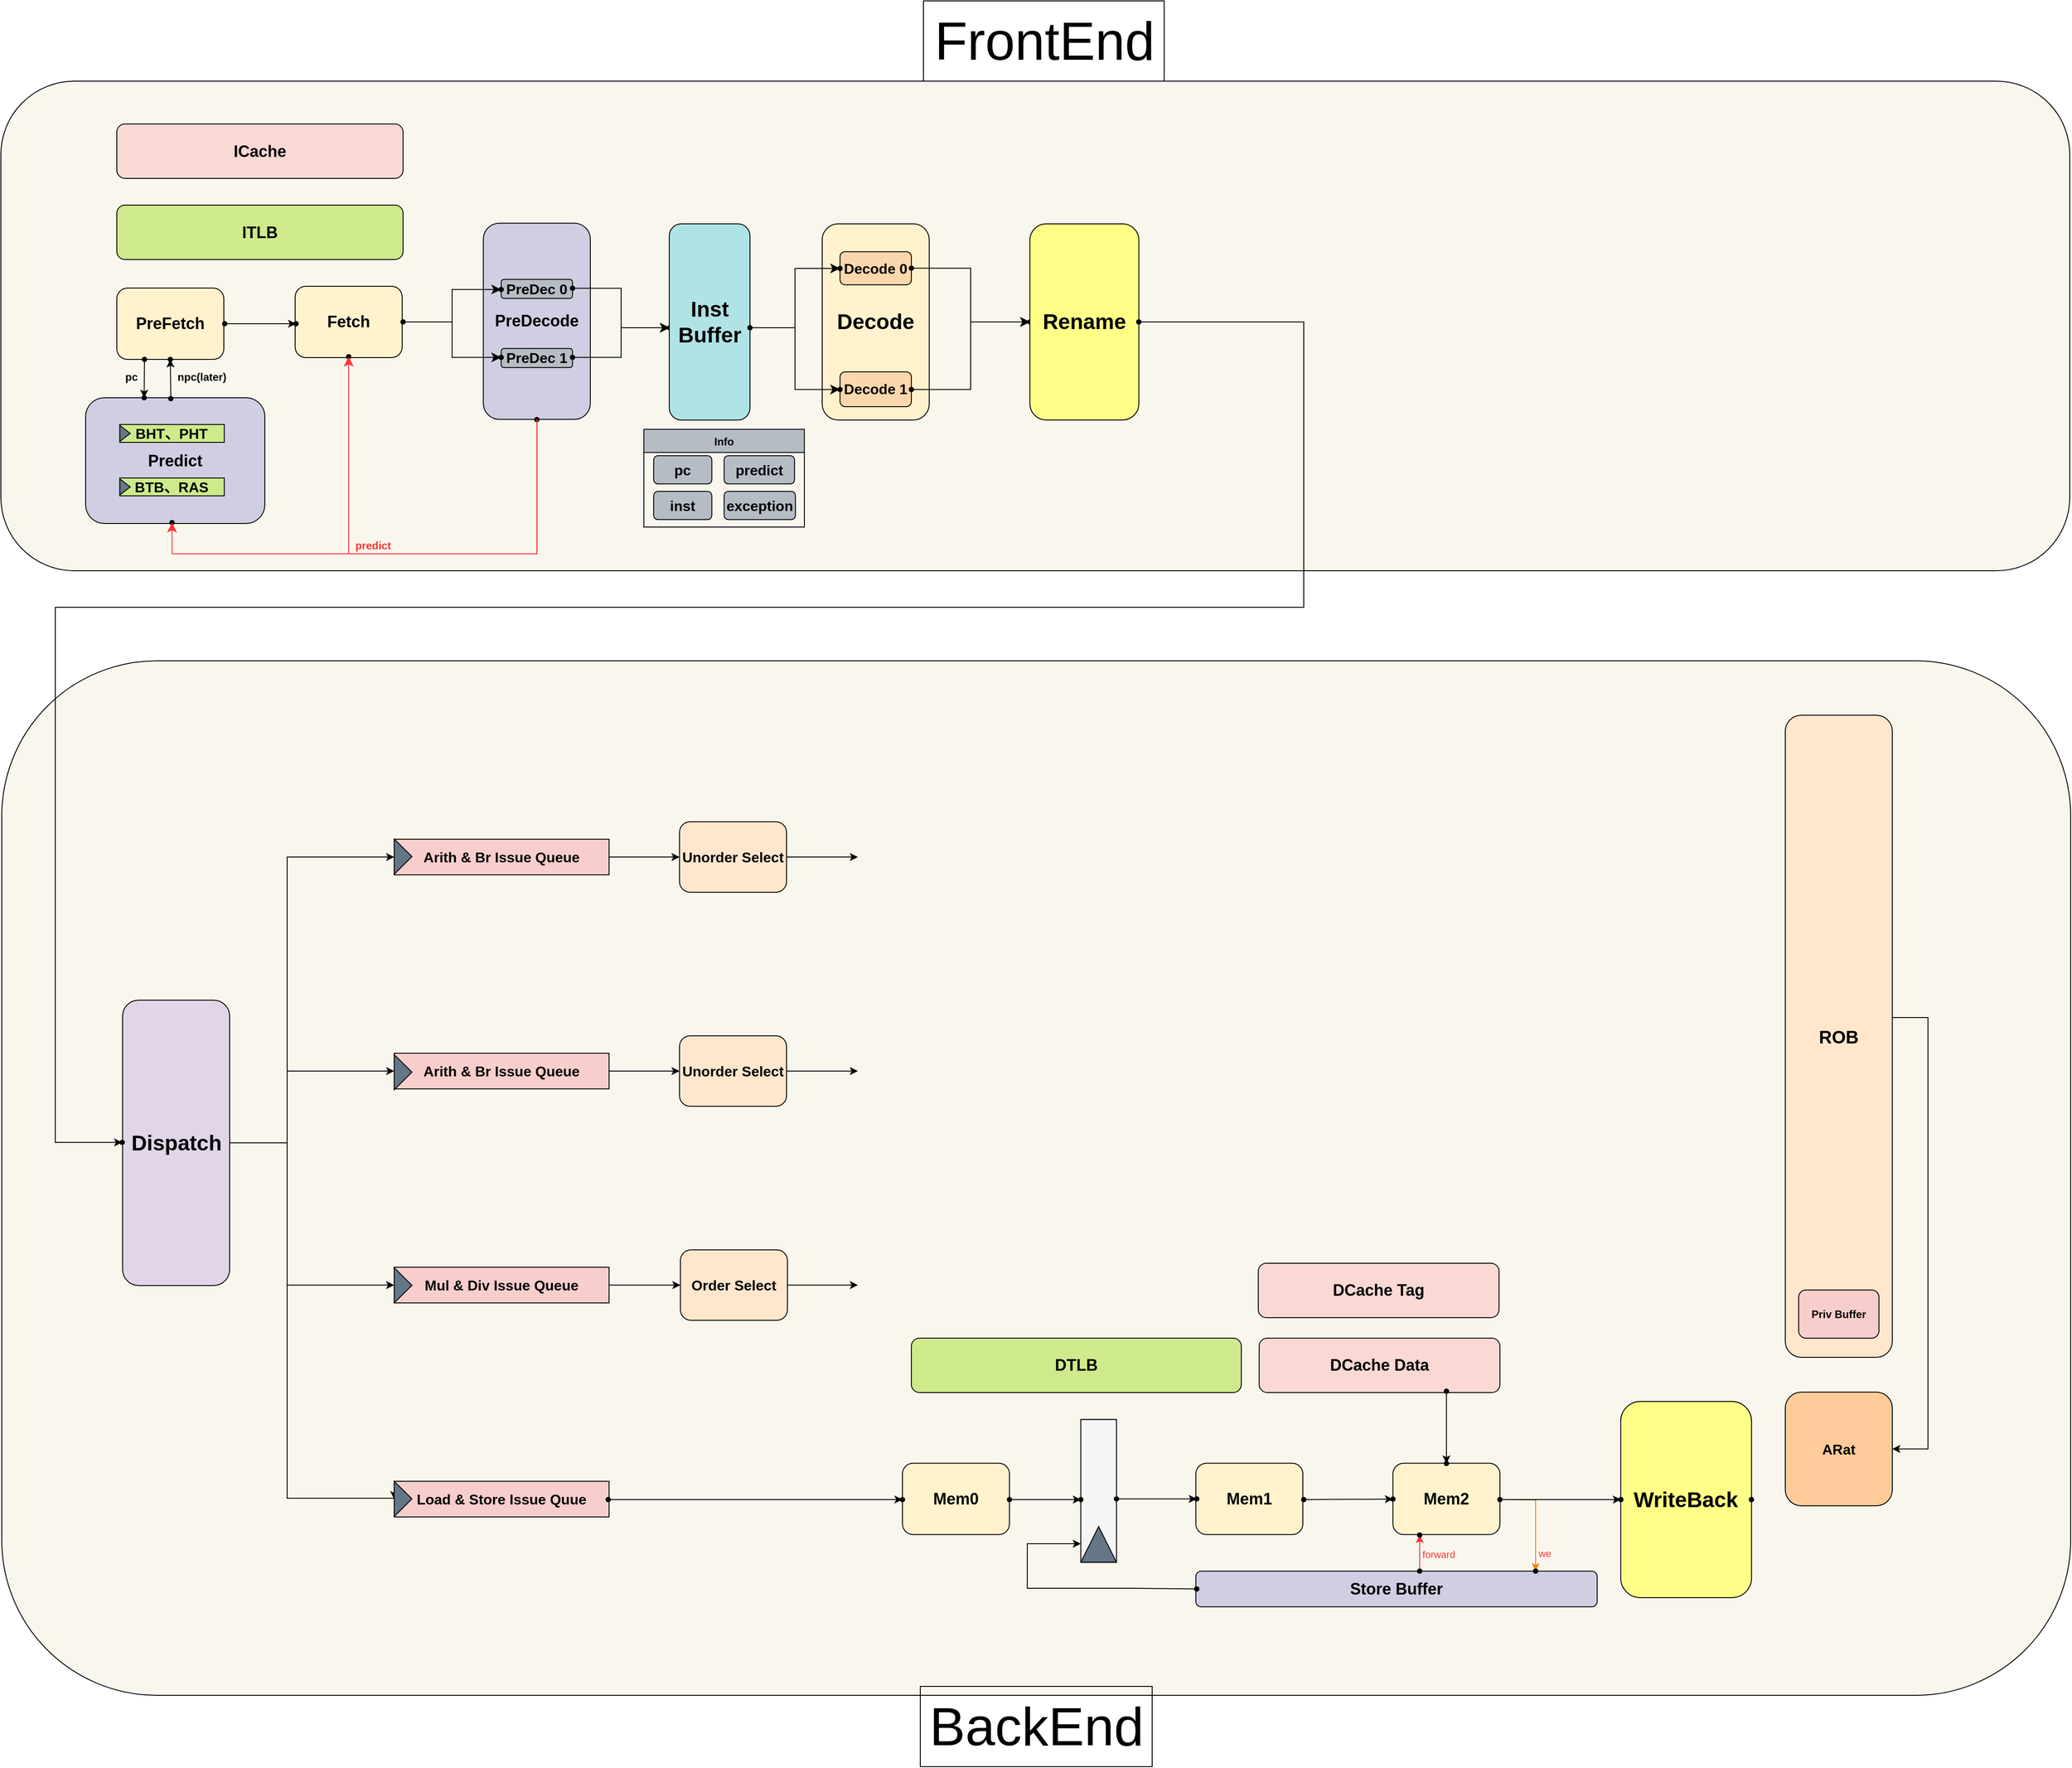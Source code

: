 <mxfile>
    <diagram name="第 1 页" id="N6iN6V0hHzY832mEbOhE">
        <mxGraphModel dx="1579" dy="662" grid="1" gridSize="10" guides="1" tooltips="1" connect="0" arrows="1" fold="1" page="0" pageScale="1" pageWidth="827" pageHeight="1169" math="0" shadow="0">
            <root>
                <mxCell id="0"/>
                <mxCell id="1" parent="0"/>
                <mxCell id="pp8-QFKgKfyrIBCOwYfq-483" value="" style="rounded=1;whiteSpace=wrap;html=1;fillColor=#f9f7ed;strokeColor=#000000;" parent="1" vertex="1">
                    <mxGeometry x="-920" y="460" width="2320" height="1160" as="geometry"/>
                </mxCell>
                <mxCell id="pp8-QFKgKfyrIBCOwYfq-482" value="s" style="rounded=1;whiteSpace=wrap;html=1;fillColor=#f9f7ed;strokeColor=#000000;fontStyle=4" parent="1" vertex="1">
                    <mxGeometry x="-921" y="-190" width="2320" height="549" as="geometry"/>
                </mxCell>
                <mxCell id="pp8-QFKgKfyrIBCOwYfq-14" value="&lt;b style=&quot;&quot;&gt;&lt;font color=&quot;#000000&quot; style=&quot;font-size: 18px;&quot;&gt;ICache&lt;/font&gt;&lt;/b&gt;" style="rounded=1;whiteSpace=wrap;html=1;fillColor=#fad9d5;strokeColor=#000000;direction=east;flipV=0;fontSize=14;" parent="1" vertex="1">
                    <mxGeometry x="-791" y="-142" width="321" height="61" as="geometry"/>
                </mxCell>
                <mxCell id="pp8-QFKgKfyrIBCOwYfq-109" style="edgeStyle=orthogonalEdgeStyle;rounded=0;orthogonalLoop=1;jettySize=auto;html=1;exitX=1;exitY=0.5;exitDx=0;exitDy=0;entryX=0;entryY=0.5;entryDx=0;entryDy=0;strokeColor=#000000;" parent="1" source="pp8-QFKgKfyrIBCOwYfq-94" target="pp8-QFKgKfyrIBCOwYfq-102" edge="1">
                    <mxGeometry relative="1" as="geometry">
                        <Array as="points">
                            <mxPoint x="-600" y="1000"/>
                            <mxPoint x="-600" y="920"/>
                        </Array>
                    </mxGeometry>
                </mxCell>
                <mxCell id="pp8-QFKgKfyrIBCOwYfq-110" style="edgeStyle=orthogonalEdgeStyle;rounded=0;orthogonalLoop=1;jettySize=auto;html=1;exitX=1;exitY=0.5;exitDx=0;exitDy=0;entryX=0;entryY=0.5;entryDx=0;entryDy=0;strokeColor=#000000;" parent="1" source="pp8-QFKgKfyrIBCOwYfq-94" target="pp8-QFKgKfyrIBCOwYfq-103" edge="1">
                    <mxGeometry relative="1" as="geometry">
                        <Array as="points">
                            <mxPoint x="-600" y="1000"/>
                            <mxPoint x="-600" y="1160"/>
                        </Array>
                    </mxGeometry>
                </mxCell>
                <mxCell id="pp8-QFKgKfyrIBCOwYfq-111" style="edgeStyle=orthogonalEdgeStyle;rounded=0;orthogonalLoop=1;jettySize=auto;html=1;exitX=1;exitY=0.5;exitDx=0;exitDy=0;entryX=0;entryY=0.5;entryDx=0;entryDy=0;strokeColor=#000000;" parent="1" source="pp8-QFKgKfyrIBCOwYfq-94" target="pp8-QFKgKfyrIBCOwYfq-104" edge="1">
                    <mxGeometry relative="1" as="geometry">
                        <Array as="points">
                            <mxPoint x="-600" y="1001"/>
                            <mxPoint x="-600" y="1399"/>
                        </Array>
                    </mxGeometry>
                </mxCell>
                <mxCell id="pp8-QFKgKfyrIBCOwYfq-168" style="edgeStyle=orthogonalEdgeStyle;rounded=0;orthogonalLoop=1;jettySize=auto;html=1;exitX=1;exitY=0.5;exitDx=0;exitDy=0;entryX=0;entryY=0.5;entryDx=0;entryDy=0;strokeColor=#000000;" parent="1" source="pp8-QFKgKfyrIBCOwYfq-94" target="pp8-QFKgKfyrIBCOwYfq-101" edge="1">
                    <mxGeometry relative="1" as="geometry">
                        <Array as="points">
                            <mxPoint x="-600" y="1000"/>
                            <mxPoint x="-600" y="680"/>
                        </Array>
                    </mxGeometry>
                </mxCell>
                <mxCell id="pp8-QFKgKfyrIBCOwYfq-129" style="edgeStyle=orthogonalEdgeStyle;rounded=0;orthogonalLoop=1;jettySize=auto;html=1;exitX=1;exitY=0.5;exitDx=0;exitDy=0;entryX=0;entryY=0.5;entryDx=0;entryDy=0;strokeColor=#000000;" parent="1" source="pp8-QFKgKfyrIBCOwYfq-101" target="pp8-QFKgKfyrIBCOwYfq-120" edge="1">
                    <mxGeometry relative="1" as="geometry"/>
                </mxCell>
                <mxCell id="pp8-QFKgKfyrIBCOwYfq-101" value="&lt;b style=&quot;border-color: var(--border-color); font-size: 16px;&quot;&gt;&lt;font color=&quot;#000000&quot;&gt;Arith &amp;amp; Br Issue Queue&lt;/font&gt;&lt;/b&gt;" style="rounded=0;whiteSpace=wrap;html=1;fillColor=#f8cecc;strokeColor=#000000;fontSize=16;" parent="1" vertex="1">
                    <mxGeometry x="-480" y="660" width="241" height="40" as="geometry"/>
                </mxCell>
                <mxCell id="pp8-QFKgKfyrIBCOwYfq-131" style="edgeStyle=orthogonalEdgeStyle;rounded=0;orthogonalLoop=1;jettySize=auto;html=1;exitX=1;exitY=0.5;exitDx=0;exitDy=0;entryX=0;entryY=0.5;entryDx=0;entryDy=0;strokeColor=#000000;" parent="1" source="pp8-QFKgKfyrIBCOwYfq-102" target="pp8-QFKgKfyrIBCOwYfq-121" edge="1">
                    <mxGeometry relative="1" as="geometry"/>
                </mxCell>
                <mxCell id="pp8-QFKgKfyrIBCOwYfq-102" value="&lt;b style=&quot;border-color: var(--border-color); font-size: 16px;&quot;&gt;&lt;font color=&quot;#000000&quot;&gt;Arith &amp;amp; Br Issue Queue&lt;/font&gt;&lt;/b&gt;" style="rounded=0;whiteSpace=wrap;html=1;fillColor=#f8cecc;strokeColor=#000000;fontSize=16;" parent="1" vertex="1">
                    <mxGeometry x="-480" y="900" width="241" height="40" as="geometry"/>
                </mxCell>
                <mxCell id="pp8-QFKgKfyrIBCOwYfq-133" style="edgeStyle=orthogonalEdgeStyle;rounded=0;orthogonalLoop=1;jettySize=auto;html=1;exitX=1;exitY=0.5;exitDx=0;exitDy=0;entryX=0;entryY=0.5;entryDx=0;entryDy=0;strokeColor=#000000;" parent="1" source="pp8-QFKgKfyrIBCOwYfq-103" target="pp8-QFKgKfyrIBCOwYfq-122" edge="1">
                    <mxGeometry relative="1" as="geometry"/>
                </mxCell>
                <mxCell id="pp8-QFKgKfyrIBCOwYfq-103" value="&lt;b style=&quot;font-size: 16px;&quot;&gt;&lt;font color=&quot;#000000&quot;&gt;Mul &amp;amp; Div Issue Queue&lt;/font&gt;&lt;/b&gt;" style="rounded=0;whiteSpace=wrap;html=1;fillColor=#f8cecc;strokeColor=#000000;fontSize=16;" parent="1" vertex="1">
                    <mxGeometry x="-480" y="1140" width="241" height="40" as="geometry"/>
                </mxCell>
                <mxCell id="pp8-QFKgKfyrIBCOwYfq-104" value="&lt;b style=&quot;font-size: 16px;&quot;&gt;&lt;font color=&quot;#000000&quot;&gt;Load &amp;amp; Store Issue Quue&lt;/font&gt;&lt;/b&gt;" style="rounded=0;whiteSpace=wrap;html=1;fillColor=#f8cecc;strokeColor=#000000;fontSize=16;" parent="1" vertex="1">
                    <mxGeometry x="-480" y="1380" width="241" height="40" as="geometry"/>
                </mxCell>
                <mxCell id="pp8-QFKgKfyrIBCOwYfq-105" value="&lt;font color=&quot;#000000&quot; style=&quot;font-size: 16px;&quot;&gt;&lt;b style=&quot;font-size: 16px;&quot;&gt;Busy Board&lt;/b&gt;&lt;/font&gt;" style="rounded=1;whiteSpace=wrap;html=1;fillColor=#b1ddf0;strokeColor=#000000;fontSize=16;" parent="1" vertex="1">
                    <mxGeometry x="-770" y="1052" width="89" height="95" as="geometry"/>
                </mxCell>
                <mxCell id="pp8-QFKgKfyrIBCOwYfq-164" style="edgeStyle=orthogonalEdgeStyle;rounded=0;orthogonalLoop=1;jettySize=auto;html=1;exitX=1;exitY=0.5;exitDx=0;exitDy=0;entryX=0;entryY=0.5;entryDx=0;entryDy=0;strokeColor=#000000;" parent="1" source="pp8-QFKgKfyrIBCOwYfq-120" edge="1">
                    <mxGeometry relative="1" as="geometry">
                        <mxPoint x="40" y="680" as="targetPoint"/>
                    </mxGeometry>
                </mxCell>
                <mxCell id="pp8-QFKgKfyrIBCOwYfq-120" value="&lt;font color=&quot;#000000&quot;&gt;Unorder Select&lt;/font&gt;" style="rounded=1;whiteSpace=wrap;html=1;fontStyle=1;fillColor=#ffe6cc;strokeColor=#000000;fontSize=16;" parent="1" vertex="1">
                    <mxGeometry x="-160" y="640.5" width="120" height="79" as="geometry"/>
                </mxCell>
                <mxCell id="pp8-QFKgKfyrIBCOwYfq-165" style="edgeStyle=orthogonalEdgeStyle;rounded=0;orthogonalLoop=1;jettySize=auto;html=1;exitX=1;exitY=0.5;exitDx=0;exitDy=0;entryX=0;entryY=0.5;entryDx=0;entryDy=0;strokeColor=#000000;" parent="1" source="pp8-QFKgKfyrIBCOwYfq-121" edge="1">
                    <mxGeometry relative="1" as="geometry">
                        <mxPoint x="40" y="920" as="targetPoint"/>
                    </mxGeometry>
                </mxCell>
                <mxCell id="pp8-QFKgKfyrIBCOwYfq-121" value="&lt;font color=&quot;#000000&quot;&gt;Unorder Select&lt;/font&gt;" style="rounded=1;whiteSpace=wrap;html=1;fontStyle=1;fillColor=#ffe6cc;strokeColor=#000000;fontSize=16;" parent="1" vertex="1">
                    <mxGeometry x="-160" y="880.5" width="120" height="79" as="geometry"/>
                </mxCell>
                <mxCell id="pp8-QFKgKfyrIBCOwYfq-166" style="edgeStyle=orthogonalEdgeStyle;rounded=0;orthogonalLoop=1;jettySize=auto;html=1;exitX=1;exitY=0.5;exitDx=0;exitDy=0;strokeColor=#000000;" parent="1" source="pp8-QFKgKfyrIBCOwYfq-122" edge="1">
                    <mxGeometry relative="1" as="geometry">
                        <mxPoint x="40" y="1160" as="targetPoint"/>
                    </mxGeometry>
                </mxCell>
                <mxCell id="pp8-QFKgKfyrIBCOwYfq-122" value="&lt;font color=&quot;#000000&quot;&gt;Order Select&lt;/font&gt;" style="rounded=1;whiteSpace=wrap;html=1;fontStyle=1;fillColor=#ffe6cc;strokeColor=#000000;fontSize=16;" parent="1" vertex="1">
                    <mxGeometry x="-159" y="1120.5" width="120" height="79" as="geometry"/>
                </mxCell>
                <mxCell id="pp8-QFKgKfyrIBCOwYfq-160" value="" style="group;strokeColor=#000000;" parent="1" vertex="1" connectable="0">
                    <mxGeometry x="290" y="1310.75" width="40" height="160" as="geometry"/>
                </mxCell>
                <mxCell id="pp8-QFKgKfyrIBCOwYfq-161" value="" style="rounded=0;whiteSpace=wrap;html=1;fillColor=#f5f5f5;fontColor=#333333;strokeColor=#000000;" parent="pp8-QFKgKfyrIBCOwYfq-160" vertex="1">
                    <mxGeometry width="40" height="160" as="geometry"/>
                </mxCell>
                <mxCell id="pp8-QFKgKfyrIBCOwYfq-162" value="" style="triangle;whiteSpace=wrap;html=1;rotation=-90;fillColor=#647687;fontColor=#ffffff;strokeColor=#000000;" parent="pp8-QFKgKfyrIBCOwYfq-160" vertex="1">
                    <mxGeometry y="120" width="40" height="40" as="geometry"/>
                </mxCell>
                <mxCell id="pp8-QFKgKfyrIBCOwYfq-303" style="edgeStyle=orthogonalEdgeStyle;rounded=0;orthogonalLoop=1;jettySize=auto;html=1;exitX=1;exitY=0.5;exitDx=0;exitDy=0;entryX=1;entryY=0.5;entryDx=0;entryDy=0;strokeColor=#000000;" parent="1" target="pp8-QFKgKfyrIBCOwYfq-302" edge="1">
                    <mxGeometry relative="1" as="geometry">
                        <Array as="points">
                            <mxPoint x="1240" y="860"/>
                            <mxPoint x="1240" y="1344"/>
                        </Array>
                        <mxPoint x="1199.5" y="860" as="sourcePoint"/>
                    </mxGeometry>
                </mxCell>
                <mxCell id="pp8-QFKgKfyrIBCOwYfq-302" value="&lt;font color=&quot;#000000&quot; style=&quot;font-size: 16px;&quot;&gt;&lt;b style=&quot;font-size: 16px;&quot;&gt;ARat&lt;/b&gt;&lt;/font&gt;" style="rounded=1;whiteSpace=wrap;html=1;fillColor=#ffcc99;strokeColor=#000000;fontSize=16;" parent="1" vertex="1">
                    <mxGeometry x="1080" y="1280" width="120" height="127.5" as="geometry"/>
                </mxCell>
                <mxCell id="pp8-QFKgKfyrIBCOwYfq-484" value="&lt;font style=&quot;font-size: 60px;&quot;&gt;FrontEnd&lt;/font&gt;" style="text;html=1;align=center;verticalAlign=middle;resizable=0;points=[];autosize=1;strokeColor=#000000;fillColor=none;fontSize=60;" parent="1" vertex="1">
                    <mxGeometry x="113.5" y="-280" width="270" height="90" as="geometry"/>
                </mxCell>
                <mxCell id="pp8-QFKgKfyrIBCOwYfq-485" value="&lt;font style=&quot;font-size: 60px;&quot;&gt;BackEnd&lt;/font&gt;" style="text;html=1;align=center;verticalAlign=middle;resizable=0;points=[];autosize=1;strokeColor=#000000;fillColor=none;fontSize=60;" parent="1" vertex="1">
                    <mxGeometry x="110" y="1610" width="260" height="90" as="geometry"/>
                </mxCell>
                <mxCell id="OY7V5wZrcTOGdJZJS2dS-27" value="" style="triangle;whiteSpace=wrap;html=1;rotation=0;fillColor=#647687;fontColor=#ffffff;strokeColor=#000000;direction=east;" parent="1" vertex="1">
                    <mxGeometry x="-480" y="659.75" width="20" height="39.5" as="geometry"/>
                </mxCell>
                <mxCell id="OY7V5wZrcTOGdJZJS2dS-28" value="" style="triangle;whiteSpace=wrap;html=1;rotation=0;fillColor=#647687;fontColor=#ffffff;strokeColor=#000000;direction=east;" parent="1" vertex="1">
                    <mxGeometry x="-480" y="901.5" width="20" height="39.5" as="geometry"/>
                </mxCell>
                <mxCell id="OY7V5wZrcTOGdJZJS2dS-29" value="" style="triangle;whiteSpace=wrap;html=1;rotation=0;fillColor=#647687;fontColor=#ffffff;strokeColor=#000000;direction=east;" parent="1" vertex="1">
                    <mxGeometry x="-480" y="1140.5" width="20" height="39.5" as="geometry"/>
                </mxCell>
                <mxCell id="OY7V5wZrcTOGdJZJS2dS-30" value="" style="triangle;whiteSpace=wrap;html=1;rotation=0;fillColor=#647687;fontColor=#ffffff;strokeColor=#000000;direction=east;" parent="1" vertex="1">
                    <mxGeometry x="-480" y="1380" width="20" height="39.5" as="geometry"/>
                </mxCell>
                <mxCell id="S6ko7MBMmiBV2JEF59HL-68" value="&lt;b style=&quot;border-color: var(--border-color);&quot;&gt;&lt;font color=&quot;#000000&quot; style=&quot;font-size: 20px;&quot;&gt;ROB&lt;/font&gt;&lt;/b&gt;" style="rounded=1;whiteSpace=wrap;html=1;fillColor=#ffe6cc;strokeColor=#000000;" parent="1" vertex="1">
                    <mxGeometry x="1080" y="521" width="120" height="720" as="geometry"/>
                </mxCell>
                <mxCell id="A1JoY7GcFFuIIpcnc2Ma-44" value="&lt;b&gt;&lt;font color=&quot;#000000&quot;&gt;Priv Buffer&lt;/font&gt;&lt;/b&gt;" style="rounded=1;whiteSpace=wrap;html=1;fillColor=#f8cecc;strokeColor=#000000;" parent="1" vertex="1">
                    <mxGeometry x="1095" y="1165.5" width="90" height="54" as="geometry"/>
                </mxCell>
                <mxCell id="17" value="" style="edgeStyle=none;html=1;entryX=0.626;entryY=0.516;entryDx=0;entryDy=0;entryPerimeter=0;strokeColor=#000000;fontColor=#000000;" parent="1" source="15" target="16" edge="1">
                    <mxGeometry relative="1" as="geometry"/>
                </mxCell>
                <mxCell id="19" value="&lt;font style=&quot;font-size: 12px;&quot; color=&quot;#000000&quot;&gt;pc&lt;/font&gt;" style="text;strokeColor=none;fillColor=none;html=1;fontSize=24;fontStyle=1;verticalAlign=middle;align=center;fontColor=#FFFFFF;" parent="1" vertex="1">
                    <mxGeometry x="-791" y="130" width="31" height="15" as="geometry"/>
                </mxCell>
                <mxCell id="21" value="" style="group" parent="1" vertex="1" connectable="0">
                    <mxGeometry x="-791" y="42" width="131" height="90" as="geometry"/>
                </mxCell>
                <mxCell id="pp8-QFKgKfyrIBCOwYfq-3" value="&lt;b style=&quot;&quot;&gt;&lt;font color=&quot;#000000&quot; style=&quot;font-size: 18px;&quot;&gt;PreFetch&lt;/font&gt;&lt;/b&gt;" style="rounded=1;whiteSpace=wrap;html=1;fillColor=#fff2cc;strokeColor=#000000;direction=east;flipV=0;fontSize=14;" parent="21" vertex="1">
                    <mxGeometry width="120" height="80" as="geometry"/>
                </mxCell>
                <mxCell id="15" value="" style="shape=waypoint;sketch=0;fillStyle=solid;size=6;pointerEvents=1;points=[];fillColor=none;resizable=0;rotatable=0;perimeter=centerPerimeter;snapToPoint=1;strokeColor=#000000;fontColor=#000000;" parent="21" vertex="1">
                    <mxGeometry x="21" y="70" width="20" height="20" as="geometry"/>
                </mxCell>
                <mxCell id="27" value="" style="shape=waypoint;sketch=0;fillStyle=solid;size=6;pointerEvents=1;points=[];fillColor=none;resizable=0;rotatable=0;perimeter=centerPerimeter;snapToPoint=1;strokeColor=#000000;fontSize=12;fontColor=#000000;" parent="21" vertex="1">
                    <mxGeometry x="50" y="70" width="20" height="20" as="geometry"/>
                </mxCell>
                <mxCell id="38" value="" style="shape=waypoint;sketch=0;fillStyle=solid;size=6;pointerEvents=1;points=[];fillColor=none;resizable=0;rotatable=0;perimeter=centerPerimeter;snapToPoint=1;strokeColor=#000000;fontSize=12;fontColor=#000000;" parent="21" vertex="1">
                    <mxGeometry x="111" y="30" width="20" height="20" as="geometry"/>
                </mxCell>
                <mxCell id="29" value="" style="group" parent="1" vertex="1" connectable="0">
                    <mxGeometry x="-826" y="155" width="201.0" height="165" as="geometry"/>
                </mxCell>
                <mxCell id="22" value="" style="group" parent="29" vertex="1" connectable="0">
                    <mxGeometry width="201.0" height="165" as="geometry"/>
                </mxCell>
                <mxCell id="14" value="" style="group" parent="22" vertex="1" connectable="0">
                    <mxGeometry y="11" width="201.0" height="154" as="geometry"/>
                </mxCell>
                <mxCell id="pp8-QFKgKfyrIBCOwYfq-8" value="&lt;b&gt;&lt;font color=&quot;#000000&quot; style=&quot;font-size: 18px;&quot;&gt;Predict&lt;/font&gt;&lt;/b&gt;" style="rounded=1;whiteSpace=wrap;html=1;fillColor=#d0cee2;strokeColor=#000000;direction=east;flipV=0;" parent="14" vertex="1">
                    <mxGeometry y="-1" width="201" height="141" as="geometry"/>
                </mxCell>
                <mxCell id="8" value="" style="group" parent="14" vertex="1" connectable="0">
                    <mxGeometry x="38.379" y="29" width="117.087" height="20" as="geometry"/>
                </mxCell>
                <mxCell id="9" value="&lt;font color=&quot;#000000&quot;&gt;BHT、PHT&lt;/font&gt;" style="rounded=0;whiteSpace=wrap;html=1;fillColor=#cdeb8b;strokeColor=#000000;direction=east;flipV=0;fontStyle=1;fontSize=16;" parent="8" vertex="1">
                    <mxGeometry width="117.087" height="20" as="geometry"/>
                </mxCell>
                <mxCell id="10" value="" style="triangle;whiteSpace=wrap;html=1;rotation=0;fillColor=#647687;fontColor=#ffffff;strokeColor=#000000;direction=east;" parent="8" vertex="1">
                    <mxGeometry y="1" width="11.709" height="18" as="geometry"/>
                </mxCell>
                <mxCell id="11" value="" style="group" parent="14" vertex="1" connectable="0">
                    <mxGeometry x="38.379" y="89" width="117.087" height="20" as="geometry"/>
                </mxCell>
                <mxCell id="12" value="&lt;font color=&quot;#000000&quot;&gt;BTB、RAS&lt;/font&gt;" style="rounded=0;whiteSpace=wrap;html=1;fillColor=#cdeb8b;strokeColor=#000000;direction=east;flipV=0;fontStyle=1;fontSize=16;" parent="11" vertex="1">
                    <mxGeometry width="117.087" height="20" as="geometry"/>
                </mxCell>
                <mxCell id="13" value="" style="triangle;whiteSpace=wrap;html=1;rotation=0;fillColor=#647687;fontColor=#ffffff;strokeColor=#000000;direction=east;" parent="11" vertex="1">
                    <mxGeometry y="1" width="11.709" height="18" as="geometry"/>
                </mxCell>
                <mxCell id="66" value="" style="shape=waypoint;sketch=0;fillStyle=solid;size=6;pointerEvents=1;points=[];fillColor=none;resizable=0;rotatable=0;perimeter=centerPerimeter;snapToPoint=1;strokeColor=#000000;fontSize=12;fontColor=#000000;" parent="14" vertex="1">
                    <mxGeometry x="86.92" y="129" width="20" height="20" as="geometry"/>
                </mxCell>
                <mxCell id="16" value="" style="shape=waypoint;sketch=0;fillStyle=solid;size=6;pointerEvents=1;points=[];fillColor=none;resizable=0;rotatable=0;perimeter=centerPerimeter;snapToPoint=1;strokeColor=#000000;fontColor=#000000;" parent="22" vertex="1">
                    <mxGeometry x="55.66" width="20" height="20" as="geometry"/>
                </mxCell>
                <mxCell id="28" value="" style="shape=waypoint;sketch=0;fillStyle=solid;size=6;pointerEvents=1;points=[];fillColor=none;resizable=0;rotatable=0;perimeter=centerPerimeter;snapToPoint=1;strokeColor=#000000;fontSize=12;fontColor=#000000;" parent="29" vertex="1">
                    <mxGeometry x="85.524" y="1" width="20" height="20" as="geometry"/>
                </mxCell>
                <mxCell id="31" style="edgeStyle=none;html=1;entryX=0.438;entryY=0.422;entryDx=0;entryDy=0;entryPerimeter=0;labelBackgroundColor=none;strokeColor=#000000;fontSize=12;fontColor=#000000;" parent="1" source="28" target="27" edge="1">
                    <mxGeometry relative="1" as="geometry"/>
                </mxCell>
                <mxCell id="32" value="&lt;font style=&quot;font-size: 12px;&quot; color=&quot;#000000&quot;&gt;npc(later)&lt;/font&gt;" style="text;strokeColor=none;fillColor=none;html=1;fontSize=24;fontStyle=1;verticalAlign=middle;align=center;fontColor=#FFFFFF;" parent="1" vertex="1">
                    <mxGeometry x="-712" y="130" width="31" height="15" as="geometry"/>
                </mxCell>
                <mxCell id="40" style="edgeStyle=none;html=1;entryX=0.405;entryY=0.427;entryDx=0;entryDy=0;entryPerimeter=0;labelBackgroundColor=none;strokeColor=#000000;fontSize=12;fontColor=#000000;" parent="1" source="38" target="37" edge="1">
                    <mxGeometry relative="1" as="geometry"/>
                </mxCell>
                <mxCell id="44" value="" style="group" parent="1" vertex="1" connectable="0">
                    <mxGeometry x="-600" y="40" width="140" height="89" as="geometry"/>
                </mxCell>
                <mxCell id="39" value="" style="group" parent="44" vertex="1" connectable="0">
                    <mxGeometry width="129" height="89" as="geometry"/>
                </mxCell>
                <mxCell id="20" value="&lt;b style=&quot;&quot;&gt;&lt;font color=&quot;#000000&quot; style=&quot;font-size: 18px;&quot;&gt;Fetch&lt;/font&gt;&lt;/b&gt;" style="rounded=1;whiteSpace=wrap;html=1;fillColor=#fff2cc;strokeColor=#000000;direction=east;flipV=0;fontSize=14;" parent="39" vertex="1">
                    <mxGeometry x="9" width="120" height="80" as="geometry"/>
                </mxCell>
                <mxCell id="37" value="" style="shape=waypoint;sketch=0;fillStyle=solid;size=6;pointerEvents=1;points=[];fillColor=none;resizable=0;rotatable=0;perimeter=centerPerimeter;snapToPoint=1;strokeColor=#000000;fontSize=12;fontColor=#000000;" parent="39" vertex="1">
                    <mxGeometry y="32" width="20" height="20" as="geometry"/>
                </mxCell>
                <mxCell id="67" value="" style="shape=waypoint;sketch=0;fillStyle=solid;size=6;pointerEvents=1;points=[];fillColor=none;resizable=0;rotatable=0;perimeter=centerPerimeter;snapToPoint=1;strokeColor=#000000;fontSize=12;fontColor=#000000;" parent="39" vertex="1">
                    <mxGeometry x="59" y="69" width="20" height="20" as="geometry"/>
                </mxCell>
                <mxCell id="43" value="" style="shape=waypoint;sketch=0;fillStyle=solid;size=6;pointerEvents=1;points=[];fillColor=none;resizable=0;rotatable=0;perimeter=centerPerimeter;snapToPoint=1;strokeColor=#000000;fontSize=12;fontColor=#000000;" parent="44" vertex="1">
                    <mxGeometry x="120" y="30" width="20" height="20" as="geometry"/>
                </mxCell>
                <mxCell id="45" value="" style="group" parent="1" vertex="1" connectable="0">
                    <mxGeometry x="-390" y="-30.75" width="140" height="230.5" as="geometry"/>
                </mxCell>
                <mxCell id="pp8-QFKgKfyrIBCOwYfq-28" value="&lt;b style=&quot;font-size: 18px;&quot;&gt;&lt;font color=&quot;#000000&quot;&gt;PreDecode&lt;/font&gt;&lt;/b&gt;" style="rounded=1;whiteSpace=wrap;html=1;fillColor=#d0cee2;strokeColor=#000000;direction=east;flipV=0;fontSize=18;" parent="45" vertex="1">
                    <mxGeometry x="10" width="120" height="220" as="geometry"/>
                </mxCell>
                <mxCell id="50" value="&lt;b&gt;&lt;font color=&quot;#000000&quot;&gt;PreDec&lt;/font&gt;&lt;/b&gt;&lt;b style=&quot;font-size: 16px;&quot;&gt;&lt;font color=&quot;#000000&quot;&gt;&amp;nbsp;1&lt;/font&gt;&lt;/b&gt;" style="rounded=1;whiteSpace=wrap;html=1;fillColor=#B6BDC4;strokeColor=#000000;direction=east;flipV=0;fontSize=16;" parent="45" vertex="1">
                    <mxGeometry x="30" y="140.549" width="80" height="21.363" as="geometry"/>
                </mxCell>
                <mxCell id="53" value="&lt;b&gt;&lt;font color=&quot;#000000&quot;&gt;PreDec&lt;/font&gt;&lt;/b&gt;&lt;b style=&quot;font-size: 16px;&quot;&gt;&lt;font color=&quot;#000000&quot;&gt;&amp;nbsp;0&lt;/font&gt;&lt;/b&gt;" style="rounded=1;whiteSpace=wrap;html=1;fillColor=#b6bcc4;strokeColor=#000000;direction=east;flipV=0;fontSize=16;" parent="45" vertex="1">
                    <mxGeometry x="30" y="62.966" width="80" height="21.363" as="geometry"/>
                </mxCell>
                <mxCell id="54" value="" style="shape=waypoint;sketch=0;fillStyle=solid;size=6;pointerEvents=1;points=[];fillColor=none;resizable=0;rotatable=0;perimeter=centerPerimeter;snapToPoint=1;strokeColor=#000000;fontSize=12;fontColor=#000000;" parent="45" vertex="1">
                    <mxGeometry x="20" y="64.326" width="20" height="20" as="geometry"/>
                </mxCell>
                <mxCell id="56" value="" style="shape=waypoint;sketch=0;fillStyle=solid;size=6;pointerEvents=1;points=[];fillColor=none;resizable=0;rotatable=0;perimeter=centerPerimeter;snapToPoint=1;strokeColor=#000000;fontSize=12;fontColor=#000000;" parent="45" vertex="1">
                    <mxGeometry x="20" y="140.549" width="20" height="20" as="geometry"/>
                </mxCell>
                <mxCell id="89" value="" style="shape=waypoint;sketch=0;fillStyle=solid;size=6;pointerEvents=1;points=[];fillColor=none;resizable=0;rotatable=0;perimeter=centerPerimeter;snapToPoint=1;strokeColor=#000000;fontSize=12;fontColor=#000000;" parent="45" vertex="1">
                    <mxGeometry x="100" y="62.966" width="20" height="20" as="geometry"/>
                </mxCell>
                <mxCell id="90" value="" style="shape=waypoint;sketch=0;fillStyle=solid;size=6;pointerEvents=1;points=[];fillColor=none;resizable=0;rotatable=0;perimeter=centerPerimeter;snapToPoint=1;strokeColor=#000000;fontSize=12;fontColor=#000000;" parent="45" vertex="1">
                    <mxGeometry x="100" y="140.549" width="20" height="20" as="geometry"/>
                </mxCell>
                <mxCell id="69" value="" style="shape=waypoint;sketch=0;fillStyle=solid;size=6;pointerEvents=1;points=[];fillColor=none;resizable=0;rotatable=0;perimeter=centerPerimeter;snapToPoint=1;strokeColor=#000000;fontSize=12;fontColor=#000000;" parent="45" vertex="1">
                    <mxGeometry x="60" y="210.256" width="20" height="20" as="geometry"/>
                </mxCell>
                <mxCell id="62" value="" style="edgeStyle=elbowEdgeStyle;elbow=horizontal;endArrow=classic;html=1;curved=0;rounded=0;endSize=8;startSize=8;labelBackgroundColor=none;strokeColor=#000000;fontSize=12;fontColor=#000000;entryX=0.557;entryY=0.779;entryDx=0;entryDy=0;entryPerimeter=0;exitX=0.438;exitY=0.919;exitDx=0;exitDy=0;exitPerimeter=0;" parent="1" source="43" target="56" edge="1">
                    <mxGeometry width="50" height="50" relative="1" as="geometry">
                        <mxPoint x="-290" y="150" as="sourcePoint"/>
                        <mxPoint x="-240" y="100" as="targetPoint"/>
                    </mxGeometry>
                </mxCell>
                <mxCell id="63" value="" style="edgeStyle=elbowEdgeStyle;elbow=horizontal;endArrow=classic;html=1;curved=0;rounded=0;endSize=8;startSize=8;labelBackgroundColor=none;strokeColor=#000000;fontSize=12;fontColor=#000000;entryX=0.652;entryY=0.56;entryDx=0;entryDy=0;entryPerimeter=0;exitX=0.7;exitY=0.776;exitDx=0;exitDy=0;exitPerimeter=0;" parent="1" source="43" target="54" edge="1">
                    <mxGeometry width="50" height="50" relative="1" as="geometry">
                        <mxPoint x="-290" y="150" as="sourcePoint"/>
                        <mxPoint x="-240" y="100" as="targetPoint"/>
                    </mxGeometry>
                </mxCell>
                <mxCell id="65" value="&lt;font color=&quot;#000000&quot;&gt;&lt;span style=&quot;font-size: 18px;&quot;&gt;&lt;b&gt;ITLB&lt;/b&gt;&lt;/span&gt;&lt;/font&gt;" style="rounded=1;whiteSpace=wrap;html=1;fillColor=#ceea8d;strokeColor=#000000;direction=east;flipV=0;fontSize=14;" parent="1" vertex="1">
                    <mxGeometry x="-791" y="-51" width="321" height="61" as="geometry"/>
                </mxCell>
                <mxCell id="71" value="" style="edgeStyle=elbowEdgeStyle;elbow=vertical;endArrow=classic;html=1;curved=0;rounded=0;endSize=8;startSize=8;labelBackgroundColor=none;strokeColor=#FF3333;fontSize=12;fontColor=#000000;entryX=0.793;entryY=1.045;entryDx=0;entryDy=0;entryPerimeter=0;exitX=0.352;exitY=0.926;exitDx=0;exitDy=0;exitPerimeter=0;" parent="1" source="69" target="67" edge="1">
                    <mxGeometry width="50" height="50" relative="1" as="geometry">
                        <mxPoint x="-570" y="270" as="sourcePoint"/>
                        <mxPoint x="-520" y="220" as="targetPoint"/>
                        <Array as="points">
                            <mxPoint x="-430" y="340"/>
                        </Array>
                    </mxGeometry>
                </mxCell>
                <mxCell id="70" value="" style="edgeStyle=elbowEdgeStyle;elbow=vertical;endArrow=classic;html=1;curved=0;rounded=0;endSize=8;startSize=8;labelBackgroundColor=none;strokeColor=#FF3333;fontSize=12;fontColor=#000000;entryX=0.697;entryY=0.527;entryDx=0;entryDy=0;entryPerimeter=0;exitX=0.502;exitY=0.999;exitDx=0;exitDy=0;exitPerimeter=0;" parent="1" source="pp8-QFKgKfyrIBCOwYfq-28" target="66" edge="1">
                    <mxGeometry width="50" height="50" relative="1" as="geometry">
                        <mxPoint x="-570" y="270" as="sourcePoint"/>
                        <mxPoint x="-520" y="220" as="targetPoint"/>
                        <Array as="points">
                            <mxPoint x="-530" y="340"/>
                        </Array>
                    </mxGeometry>
                </mxCell>
                <mxCell id="73" value="&lt;font color=&quot;#ff3333&quot; style=&quot;font-size: 12px;&quot;&gt;predict&lt;/font&gt;" style="text;strokeColor=none;fillColor=none;html=1;fontSize=24;fontStyle=1;verticalAlign=middle;align=center;fontColor=#FFFFFF;" parent="1" vertex="1">
                    <mxGeometry x="-520" y="319" width="31" height="15" as="geometry"/>
                </mxCell>
                <mxCell id="80" value="" style="group" parent="1" vertex="1" connectable="0">
                    <mxGeometry y="-30" width="130" height="410" as="geometry"/>
                </mxCell>
                <mxCell id="pp8-QFKgKfyrIBCOwYfq-62" value="&lt;b&gt;&lt;font color=&quot;#000000&quot; style=&quot;font-size: 24px;&quot;&gt;Decode&lt;/font&gt;&lt;/b&gt;" style="rounded=1;whiteSpace=wrap;html=1;fillColor=#fff2cc;strokeColor=#000000;direction=east;flipV=0;" parent="80" vertex="1">
                    <mxGeometry width="120" height="220" as="geometry"/>
                </mxCell>
                <mxCell id="pp8-QFKgKfyrIBCOwYfq-64" value="&lt;b style=&quot;font-size: 16px;&quot;&gt;&lt;font color=&quot;#000000&quot;&gt;Decode 0&lt;/font&gt;&lt;/b&gt;" style="rounded=1;whiteSpace=wrap;html=1;fillColor=#fad7ac;strokeColor=#000000;direction=east;flipV=0;fontSize=16;" parent="80" vertex="1">
                    <mxGeometry x="20" y="31.238" width="80" height="37.095" as="geometry"/>
                </mxCell>
                <mxCell id="pp8-QFKgKfyrIBCOwYfq-66" value="&lt;b style=&quot;font-size: 16px;&quot;&gt;&lt;font color=&quot;#000000&quot;&gt;Decode 1&lt;/font&gt;&lt;/b&gt;" style="rounded=1;whiteSpace=wrap;html=1;fillColor=#fad7ac;strokeColor=#000000;direction=east;flipV=0;fontSize=16;" parent="80" vertex="1">
                    <mxGeometry x="20" y="165.952" width="80" height="39.048" as="geometry"/>
                </mxCell>
                <mxCell id="83" value="" style="shape=waypoint;sketch=0;fillStyle=solid;size=6;pointerEvents=1;points=[];fillColor=none;resizable=0;rotatable=0;perimeter=centerPerimeter;snapToPoint=1;strokeColor=#000000;fontSize=12;fontColor=#000000;" parent="80" vertex="1">
                    <mxGeometry x="10" y="175.714" width="20" height="20" as="geometry"/>
                </mxCell>
                <mxCell id="82" value="" style="shape=waypoint;sketch=0;fillStyle=solid;size=6;pointerEvents=1;points=[];fillColor=none;resizable=0;rotatable=0;perimeter=centerPerimeter;snapToPoint=1;strokeColor=#000000;fontSize=12;fontColor=#000000;" parent="80" vertex="1">
                    <mxGeometry x="10" y="40.024" width="20" height="20" as="geometry"/>
                </mxCell>
                <mxCell id="133" value="" style="shape=waypoint;sketch=0;fillStyle=solid;size=6;pointerEvents=1;points=[];fillColor=none;resizable=0;rotatable=0;perimeter=centerPerimeter;snapToPoint=1;strokeColor=#000000;" parent="80" vertex="1">
                    <mxGeometry x="90" y="39.79" width="20" height="20" as="geometry"/>
                </mxCell>
                <mxCell id="134" value="" style="shape=waypoint;sketch=0;fillStyle=solid;size=6;pointerEvents=1;points=[];fillColor=none;resizable=0;rotatable=0;perimeter=centerPerimeter;snapToPoint=1;strokeColor=#000000;" parent="80" vertex="1">
                    <mxGeometry x="90" y="175.71" width="20" height="20" as="geometry"/>
                </mxCell>
                <mxCell id="94" value="" style="edgeStyle=elbowEdgeStyle;elbow=horizontal;endArrow=classic;html=1;curved=0;rounded=0;endSize=8;startSize=8;labelBackgroundColor=none;strokeColor=#000000;fontSize=12;fontColor=#000000;exitX=0.972;exitY=0.491;exitDx=0;exitDy=0;exitPerimeter=0;entryX=0.461;entryY=0.503;entryDx=0;entryDy=0;entryPerimeter=0;" parent="1" source="90" target="76" edge="1">
                    <mxGeometry width="50" height="50" relative="1" as="geometry">
                        <mxPoint x="-240" as="sourcePoint"/>
                        <mxPoint x="-190" y="-50" as="targetPoint"/>
                    </mxGeometry>
                </mxCell>
                <mxCell id="95" value="" style="edgeStyle=elbowEdgeStyle;elbow=horizontal;endArrow=classic;html=1;curved=0;rounded=0;endSize=8;startSize=8;labelBackgroundColor=none;strokeColor=#000000;fontSize=12;fontColor=#000000;exitX=0.726;exitY=0.549;exitDx=0;exitDy=0;exitPerimeter=0;entryX=0.583;entryY=0.59;entryDx=0;entryDy=0;entryPerimeter=0;" parent="1" source="89" target="76" edge="1">
                    <mxGeometry width="50" height="50" relative="1" as="geometry">
                        <mxPoint x="-240" as="sourcePoint"/>
                        <mxPoint x="-190" y="-50" as="targetPoint"/>
                    </mxGeometry>
                </mxCell>
                <mxCell id="116" value="Info" style="swimlane;strokeColor=#000000;fontSize=12;fontColor=#000000;fillColor=#b6bcc4;startSize=26;" parent="1" vertex="1">
                    <mxGeometry x="-200" y="200.35" width="180" height="109.65" as="geometry"/>
                </mxCell>
                <mxCell id="115" value="&lt;b style=&quot;font-size: 16px;&quot;&gt;&lt;font color=&quot;#000000&quot;&gt;pc&lt;/font&gt;&lt;/b&gt;" style="rounded=1;whiteSpace=wrap;html=1;fillColor=#b6bcc4;strokeColor=#000000;direction=east;flipV=0;fontSize=16;" parent="116" vertex="1">
                    <mxGeometry x="11.0" y="29.65" width="65.24" height="31.67" as="geometry"/>
                </mxCell>
                <mxCell id="51" value="&lt;b style=&quot;font-size: 16px;&quot;&gt;&lt;font color=&quot;#000000&quot;&gt;inst&lt;/font&gt;&lt;/b&gt;" style="rounded=1;whiteSpace=wrap;html=1;fillColor=#b6bcc4;strokeColor=#000000;direction=east;flipV=0;fontSize=16;" parent="116" vertex="1">
                    <mxGeometry x="11.0" y="69.65" width="65.24" height="31.67" as="geometry"/>
                </mxCell>
                <mxCell id="117" value="&lt;font color=&quot;#000000&quot;&gt;&lt;b&gt;exception&lt;/b&gt;&lt;/font&gt;" style="rounded=1;whiteSpace=wrap;html=1;fillColor=#b6bcc4;strokeColor=#000000;direction=east;flipV=0;fontSize=16;" parent="1" vertex="1">
                    <mxGeometry x="-110" y="270" width="80" height="31.67" as="geometry"/>
                </mxCell>
                <mxCell id="113" value="&lt;b style=&quot;font-size: 16px;&quot;&gt;&lt;font color=&quot;#000000&quot;&gt;predict&lt;/font&gt;&lt;/b&gt;" style="rounded=1;whiteSpace=wrap;html=1;fillColor=#b6bcc4;strokeColor=#000000;direction=east;flipV=0;fontSize=16;" parent="1" vertex="1">
                    <mxGeometry x="-110" y="230" width="79" height="31.67" as="geometry"/>
                </mxCell>
                <mxCell id="119" value="" style="group" parent="1" vertex="1" connectable="0">
                    <mxGeometry x="-181" y="-30" width="111" height="220" as="geometry"/>
                </mxCell>
                <mxCell id="76" value="" style="shape=waypoint;sketch=0;fillStyle=solid;size=6;pointerEvents=1;points=[];fillColor=none;resizable=0;rotatable=0;perimeter=centerPerimeter;snapToPoint=1;strokeColor=#000000;fontSize=12;fontColor=#FF3333;" parent="119" vertex="1">
                    <mxGeometry y="106.536" width="20" height="20" as="geometry"/>
                </mxCell>
                <mxCell id="138" value="" style="group" parent="119" vertex="1" connectable="0">
                    <mxGeometry x="9.52" width="100.48" height="220" as="geometry"/>
                </mxCell>
                <mxCell id="pp8-QFKgKfyrIBCOwYfq-33" value="&lt;b&gt;&lt;font color=&quot;#000000&quot; style=&quot;font-size: 24px;&quot;&gt;Inst&lt;br&gt;Buffer&lt;br&gt;&lt;/font&gt;&lt;/b&gt;" style="rounded=1;whiteSpace=wrap;html=1;fillColor=#b0e3e6;strokeColor=#000000;direction=east;flipV=0;" parent="138" vertex="1">
                    <mxGeometry width="90.48" height="220" as="geometry"/>
                </mxCell>
                <mxCell id="137" value="" style="shape=waypoint;sketch=0;fillStyle=solid;size=6;pointerEvents=1;points=[];fillColor=none;resizable=0;rotatable=0;perimeter=centerPerimeter;snapToPoint=1;strokeColor=#000000;" parent="138" vertex="1">
                    <mxGeometry x="80.48" y="106.54" width="20" height="20" as="geometry"/>
                </mxCell>
                <mxCell id="120" value="" style="group" parent="1" vertex="1" connectable="0">
                    <mxGeometry x="220" y="-30" width="150" height="220" as="geometry"/>
                </mxCell>
                <mxCell id="132" value="" style="group" parent="120" vertex="1" connectable="0">
                    <mxGeometry x="3" width="147" height="220" as="geometry"/>
                </mxCell>
                <mxCell id="129" value="" style="shape=waypoint;sketch=0;fillStyle=solid;size=6;pointerEvents=1;points=[];fillColor=none;resizable=0;rotatable=0;perimeter=centerPerimeter;snapToPoint=1;strokeColor=#000000;" parent="132" vertex="1">
                    <mxGeometry y="100" width="20" height="20" as="geometry"/>
                </mxCell>
                <mxCell id="141" value="&lt;b style=&quot;font-size: 16px;&quot;&gt;&lt;font color=&quot;#000000&quot;&gt;CRat&lt;/font&gt;&lt;/b&gt;" style="rounded=1;whiteSpace=wrap;html=1;fillColor=#CCC395;strokeColor=#000000;direction=east;flipV=0;fontSize=16;" parent="132" vertex="1">
                    <mxGeometry x="31" y="165.952" width="80" height="39.048" as="geometry"/>
                </mxCell>
                <mxCell id="143" value="" style="group" parent="132" vertex="1" connectable="0">
                    <mxGeometry x="9.865" width="132.135" height="220" as="geometry"/>
                </mxCell>
                <mxCell id="121" value="&lt;b&gt;&lt;font color=&quot;#000000&quot; style=&quot;font-size: 24px;&quot;&gt;Rename&lt;br&gt;&lt;/font&gt;&lt;/b&gt;" style="rounded=1;whiteSpace=wrap;html=1;fillColor=#FFFF88;strokeColor=#000000;direction=east;flipV=0;" parent="143" vertex="1">
                    <mxGeometry width="122.27" height="220" as="geometry"/>
                </mxCell>
                <mxCell id="142" value="" style="shape=waypoint;sketch=0;fillStyle=solid;size=6;pointerEvents=1;points=[];fillColor=none;resizable=0;rotatable=0;perimeter=centerPerimeter;snapToPoint=1;strokeColor=#000000;fontColor=#000000;" parent="143" vertex="1">
                    <mxGeometry x="112.135" y="100" width="20" height="20" as="geometry"/>
                </mxCell>
                <mxCell id="135" value="" style="edgeStyle=elbowEdgeStyle;elbow=horizontal;endArrow=classic;html=1;curved=0;rounded=0;endSize=8;startSize=8;strokeColor=#000000;exitX=0.667;exitY=0.475;exitDx=0;exitDy=0;exitPerimeter=0;entryX=0.433;entryY=0.582;entryDx=0;entryDy=0;entryPerimeter=0;" parent="1" source="134" target="129" edge="1">
                    <mxGeometry width="50" height="50" relative="1" as="geometry">
                        <mxPoint x="130" y="90" as="sourcePoint"/>
                        <mxPoint x="180" y="40" as="targetPoint"/>
                    </mxGeometry>
                </mxCell>
                <mxCell id="136" value="" style="edgeStyle=elbowEdgeStyle;elbow=horizontal;endArrow=classic;html=1;curved=0;rounded=0;endSize=8;startSize=8;strokeColor=#000000;exitX=0.643;exitY=0.569;exitDx=0;exitDy=0;exitPerimeter=0;entryX=0.29;entryY=0.535;entryDx=0;entryDy=0;entryPerimeter=0;" parent="1" source="133" target="129" edge="1">
                    <mxGeometry width="50" height="50" relative="1" as="geometry">
                        <mxPoint x="130" y="90" as="sourcePoint"/>
                        <mxPoint x="180" y="40" as="targetPoint"/>
                    </mxGeometry>
                </mxCell>
                <mxCell id="139" value="" style="edgeStyle=elbowEdgeStyle;elbow=horizontal;endArrow=classic;html=1;curved=0;rounded=0;endSize=8;startSize=8;strokeColor=#000000;exitX=0.564;exitY=0.531;exitDx=0;exitDy=0;exitPerimeter=0;entryX=0.365;entryY=0.519;entryDx=0;entryDy=0;entryPerimeter=0;" parent="1" source="137" target="83" edge="1">
                    <mxGeometry width="50" height="50" relative="1" as="geometry">
                        <mxPoint x="-80" y="100" as="sourcePoint"/>
                        <mxPoint x="-30" y="50" as="targetPoint"/>
                    </mxGeometry>
                </mxCell>
                <mxCell id="140" value="" style="edgeStyle=elbowEdgeStyle;elbow=horizontal;endArrow=classic;html=1;curved=0;rounded=0;endSize=8;startSize=8;strokeColor=#000000;exitX=0.564;exitY=0.503;exitDx=0;exitDy=0;exitPerimeter=0;entryX=0.309;entryY=0.878;entryDx=0;entryDy=0;entryPerimeter=0;" parent="1" source="137" target="82" edge="1">
                    <mxGeometry width="50" height="50" relative="1" as="geometry">
                        <mxPoint x="-80" y="100" as="sourcePoint"/>
                        <mxPoint x="-30" y="50" as="targetPoint"/>
                    </mxGeometry>
                </mxCell>
                <mxCell id="145" value="" style="group" parent="1" vertex="1" connectable="0">
                    <mxGeometry x="-795" y="840.5" width="130.5" height="320" as="geometry"/>
                </mxCell>
                <mxCell id="pp8-QFKgKfyrIBCOwYfq-94" value="&lt;b&gt;&lt;font color=&quot;#000000&quot; style=&quot;font-size: 24px;&quot;&gt;Dispatch&lt;/font&gt;&lt;/b&gt;" style="rounded=1;whiteSpace=wrap;html=1;fillColor=#e1d5e7;strokeColor=#000000;" parent="145" vertex="1">
                    <mxGeometry x="10.5" width="120" height="320" as="geometry"/>
                </mxCell>
                <mxCell id="144" value="" style="shape=waypoint;sketch=0;fillStyle=solid;size=6;pointerEvents=1;points=[];fillColor=none;resizable=0;rotatable=0;perimeter=centerPerimeter;snapToPoint=1;strokeColor=#000000;fontColor=#000000;" parent="145" vertex="1">
                    <mxGeometry y="149.5" width="20" height="20" as="geometry"/>
                </mxCell>
                <mxCell id="149" value="" style="endArrow=classic;html=1;strokeColor=#000000;fontColor=#000000;exitX=0.772;exitY=1.078;exitDx=0;exitDy=0;exitPerimeter=0;rounded=0;entryX=-0.071;entryY=0.317;entryDx=0;entryDy=0;entryPerimeter=0;" parent="1" source="142" target="144" edge="1">
                    <mxGeometry width="50" height="50" relative="1" as="geometry">
                        <mxPoint x="480" y="320" as="sourcePoint"/>
                        <mxPoint x="-890.526" y="400" as="targetPoint"/>
                        <Array as="points">
                            <mxPoint x="540" y="80"/>
                            <mxPoint x="540" y="400"/>
                            <mxPoint x="-860" y="400"/>
                            <mxPoint x="-860" y="1000"/>
                        </Array>
                    </mxGeometry>
                </mxCell>
                <mxCell id="162" value="&lt;font color=&quot;#000000&quot;&gt;&lt;span style=&quot;font-size: 18px;&quot;&gt;&lt;b&gt;Mem0&lt;/b&gt;&lt;/span&gt;&lt;/font&gt;" style="rounded=1;whiteSpace=wrap;html=1;fillColor=#fff2cc;strokeColor=#000000;direction=east;flipV=0;fontSize=14;" parent="1" vertex="1">
                    <mxGeometry x="90" y="1359.75" width="120" height="80" as="geometry"/>
                </mxCell>
                <mxCell id="164" style="edgeStyle=none;html=1;entryX=0.405;entryY=0.427;entryDx=0;entryDy=0;entryPerimeter=0;labelBackgroundColor=none;strokeColor=#000000;fontSize=12;fontColor=#000000;startArrow=none;" parent="1" source="163" target="168" edge="1">
                    <mxGeometry relative="1" as="geometry">
                        <mxPoint x="330" y="1404" as="sourcePoint"/>
                    </mxGeometry>
                </mxCell>
                <mxCell id="171" value="&lt;font color=&quot;#000000&quot;&gt;&lt;span style=&quot;font-size: 18px;&quot;&gt;&lt;b&gt;DTLB&lt;/b&gt;&lt;/span&gt;&lt;/font&gt;" style="rounded=1;whiteSpace=wrap;html=1;fillColor=#ceea8d;strokeColor=#000000;direction=east;flipV=0;fontSize=14;" parent="1" vertex="1">
                    <mxGeometry x="100" y="1219.5" width="370" height="61" as="geometry"/>
                </mxCell>
                <mxCell id="172" value="" style="edgeStyle=none;html=1;entryDx=0;entryDy=0;entryPerimeter=0;labelBackgroundColor=none;strokeColor=#000000;fontSize=12;fontColor=#000000;endArrow=none;" parent="1" target="163" edge="1">
                    <mxGeometry relative="1" as="geometry">
                        <mxPoint x="330.0" y="1404" as="sourcePoint"/>
                        <mxPoint x="420.0" y="1401.75" as="targetPoint"/>
                    </mxGeometry>
                </mxCell>
                <mxCell id="163" value="" style="shape=waypoint;sketch=0;fillStyle=solid;size=6;pointerEvents=1;points=[];fillColor=none;resizable=0;rotatable=0;perimeter=centerPerimeter;snapToPoint=1;strokeColor=#000000;fontSize=12;fontColor=#000000;" parent="1" vertex="1">
                    <mxGeometry x="320" y="1389.75" width="20" height="20" as="geometry"/>
                </mxCell>
                <mxCell id="175" value="" style="edgeStyle=none;html=1;fontColor=#000000;strokeColor=#000000;" parent="1" source="173" target="174" edge="1">
                    <mxGeometry relative="1" as="geometry"/>
                </mxCell>
                <mxCell id="173" value="" style="shape=waypoint;sketch=0;fillStyle=solid;size=6;pointerEvents=1;points=[];fillColor=none;resizable=0;rotatable=0;perimeter=centerPerimeter;snapToPoint=1;fontColor=#000000;strokeColor=#000000;" parent="1" vertex="1">
                    <mxGeometry x="200" y="1390.5" width="20" height="20" as="geometry"/>
                </mxCell>
                <mxCell id="174" value="" style="shape=waypoint;sketch=0;fillStyle=solid;size=6;pointerEvents=1;points=[];fillColor=none;resizable=0;rotatable=0;perimeter=centerPerimeter;snapToPoint=1;fontColor=#000000;strokeColor=#000000;" parent="1" vertex="1">
                    <mxGeometry x="280" y="1390.5" width="20" height="20" as="geometry"/>
                </mxCell>
                <mxCell id="pp8-QFKgKfyrIBCOwYfq-259" value="&lt;b style=&quot;font-size: 18px;&quot;&gt;&lt;font color=&quot;#000000&quot;&gt;Store Buffer&lt;/font&gt;&lt;/b&gt;" style="rounded=1;whiteSpace=wrap;html=1;fillColor=#d0cee2;strokeColor=#000000;fontSize=18;" parent="1" vertex="1">
                    <mxGeometry x="419" y="1480.75" width="450" height="40" as="geometry"/>
                </mxCell>
                <mxCell id="206" style="edgeStyle=none;html=1;strokeColor=#000000;rounded=0;" parent="1" source="176" edge="1">
                    <mxGeometry relative="1" as="geometry">
                        <Array as="points">
                            <mxPoint x="350" y="1500"/>
                            <mxPoint x="230" y="1500"/>
                            <mxPoint x="230" y="1450"/>
                        </Array>
                        <mxPoint x="290" y="1450" as="targetPoint"/>
                    </mxGeometry>
                </mxCell>
                <mxCell id="176" value="" style="shape=waypoint;sketch=0;fillStyle=solid;size=6;pointerEvents=1;points=[];fillColor=none;resizable=0;rotatable=0;perimeter=centerPerimeter;snapToPoint=1;strokeColor=#000000;fontColor=#000000;" parent="1" vertex="1">
                    <mxGeometry x="410" y="1490.75" width="20" height="20" as="geometry"/>
                </mxCell>
                <mxCell id="182" style="edgeStyle=none;rounded=0;html=1;entryX=0.554;entryY=0.625;entryDx=0;entryDy=0;entryPerimeter=0;strokeColor=#FF3333;fontColor=#6d0303;" parent="1" source="181" target="169" edge="1">
                    <mxGeometry relative="1" as="geometry"/>
                </mxCell>
                <mxCell id="183" value="forward" style="edgeLabel;html=1;align=center;verticalAlign=middle;resizable=0;points=[];fontColor=#f63532;labelBackgroundColor=none;" parent="182" vertex="1" connectable="0">
                    <mxGeometry x="-0.213" y="1" relative="1" as="geometry">
                        <mxPoint x="22" y="-3" as="offset"/>
                    </mxGeometry>
                </mxCell>
                <mxCell id="181" value="" style="shape=waypoint;sketch=0;fillStyle=solid;size=6;pointerEvents=1;points=[];fillColor=none;resizable=0;rotatable=0;perimeter=centerPerimeter;snapToPoint=1;labelBackgroundColor=none;strokeColor=#000000;fontColor=#6d0303;" parent="1" vertex="1">
                    <mxGeometry x="660" y="1470.75" width="20" height="20" as="geometry"/>
                </mxCell>
                <mxCell id="167" value="&lt;b style=&quot;&quot;&gt;&lt;font color=&quot;#000000&quot; style=&quot;font-size: 18px;&quot;&gt;Mem1&lt;/font&gt;&lt;/b&gt;" style="rounded=1;whiteSpace=wrap;html=1;fillColor=#fff2cc;strokeColor=#000000;direction=east;flipV=0;fontSize=14;" parent="1" vertex="1">
                    <mxGeometry x="419" y="1359.75" width="120" height="80" as="geometry"/>
                </mxCell>
                <mxCell id="168" value="" style="shape=waypoint;sketch=0;fillStyle=solid;size=6;pointerEvents=1;points=[];fillColor=none;resizable=0;rotatable=0;perimeter=centerPerimeter;snapToPoint=1;strokeColor=#000000;fontSize=12;fontColor=#000000;" parent="1" vertex="1">
                    <mxGeometry x="410" y="1389.75" width="20" height="20" as="geometry"/>
                </mxCell>
                <mxCell id="186" value="&lt;font color=&quot;#000000&quot;&gt;&lt;span style=&quot;font-size: 18px;&quot;&gt;&lt;b&gt;Mem2&lt;/b&gt;&lt;/span&gt;&lt;/font&gt;" style="rounded=1;whiteSpace=wrap;html=1;fillColor=#fff2cc;strokeColor=#000000;direction=east;flipV=0;fontSize=14;" parent="1" vertex="1">
                    <mxGeometry x="640" y="1359.75" width="120" height="80" as="geometry"/>
                </mxCell>
                <mxCell id="190" style="edgeStyle=none;rounded=0;html=1;entryX=0.774;entryY=0.587;entryDx=0;entryDy=0;entryPerimeter=0;strokeColor=#000000;fontColor=#f63532;" parent="1" source="188" target="189" edge="1">
                    <mxGeometry relative="1" as="geometry"/>
                </mxCell>
                <mxCell id="188" value="" style="shape=waypoint;sketch=0;fillStyle=solid;size=6;pointerEvents=1;points=[];fillColor=none;resizable=0;rotatable=0;perimeter=centerPerimeter;snapToPoint=1;labelBackgroundColor=none;strokeColor=#000000;fontColor=#f63532;" parent="1" vertex="1">
                    <mxGeometry x="530" y="1390.5" width="20" height="20" as="geometry"/>
                </mxCell>
                <mxCell id="189" value="" style="shape=waypoint;sketch=0;fillStyle=solid;size=6;pointerEvents=1;points=[];fillColor=none;resizable=0;rotatable=0;perimeter=centerPerimeter;snapToPoint=1;labelBackgroundColor=none;strokeColor=#000000;fontColor=#f63532;" parent="1" vertex="1">
                    <mxGeometry x="630" y="1390" width="20" height="20" as="geometry"/>
                </mxCell>
                <mxCell id="193" style="edgeStyle=none;rounded=0;html=1;entryX=0.7;entryY=0.555;entryDx=0;entryDy=0;entryPerimeter=0;strokeColor=#f68205;fontColor=#f63532;" parent="1" source="191" target="192" edge="1">
                    <mxGeometry relative="1" as="geometry">
                        <Array as="points">
                            <mxPoint x="800" y="1401"/>
                        </Array>
                    </mxGeometry>
                </mxCell>
                <mxCell id="194" value="we" style="edgeLabel;html=1;align=center;verticalAlign=middle;resizable=0;points=[];fontColor=#FF3333;labelBackgroundColor=none;" parent="193" vertex="1" connectable="0">
                    <mxGeometry x="0.669" y="-1" relative="1" as="geometry">
                        <mxPoint x="11" as="offset"/>
                    </mxGeometry>
                </mxCell>
                <mxCell id="217" style="edgeStyle=none;html=1;entryX=0.31;entryY=0.609;entryDx=0;entryDy=0;entryPerimeter=0;strokeColor=#000000;fontColor=#000000;" edge="1" parent="1" source="191" target="212">
                    <mxGeometry relative="1" as="geometry"/>
                </mxCell>
                <mxCell id="191" value="" style="shape=waypoint;sketch=0;fillStyle=solid;size=6;pointerEvents=1;points=[];fillColor=none;resizable=0;rotatable=0;perimeter=centerPerimeter;snapToPoint=1;labelBackgroundColor=none;strokeColor=#000000;fontColor=#f63532;" parent="1" vertex="1">
                    <mxGeometry x="750" y="1390.5" width="20" height="20" as="geometry"/>
                </mxCell>
                <mxCell id="192" value="" style="shape=waypoint;sketch=0;fillStyle=solid;size=6;pointerEvents=1;points=[];fillColor=none;resizable=0;rotatable=0;perimeter=centerPerimeter;snapToPoint=1;labelBackgroundColor=none;strokeColor=#000000;fontColor=#f63532;" parent="1" vertex="1">
                    <mxGeometry x="790" y="1470.75" width="20" height="20" as="geometry"/>
                </mxCell>
                <mxCell id="199" value="" style="shape=waypoint;sketch=0;fillStyle=solid;size=6;pointerEvents=1;points=[];fillColor=none;resizable=0;rotatable=0;perimeter=centerPerimeter;snapToPoint=1;labelBackgroundColor=none;strokeColor=#000000;fontColor=#FF3333;" parent="1" vertex="1">
                    <mxGeometry x="690" y="1350" width="20" height="20" as="geometry"/>
                </mxCell>
                <mxCell id="201" style="edgeStyle=none;rounded=0;html=1;entryX=0.522;entryY=0.446;entryDx=0;entryDy=0;entryPerimeter=0;strokeColor=#000000;fontColor=#FF3333;" parent="1" source="200" target="199" edge="1">
                    <mxGeometry relative="1" as="geometry"/>
                </mxCell>
                <mxCell id="202" value="" style="group" parent="1" vertex="1" connectable="0">
                    <mxGeometry x="490" y="1208" width="270" height="81" as="geometry"/>
                </mxCell>
                <mxCell id="180" value="&lt;b style=&quot;&quot;&gt;&lt;font color=&quot;#000000&quot; style=&quot;font-size: 18px;&quot;&gt;DCache Data&lt;/font&gt;&lt;/b&gt;" style="rounded=1;whiteSpace=wrap;html=1;fillColor=#fad9d5;strokeColor=#000000;direction=east;flipV=0;fontSize=14;" parent="202" vertex="1">
                    <mxGeometry y="11.5" width="270" height="61" as="geometry"/>
                </mxCell>
                <mxCell id="200" value="" style="shape=waypoint;sketch=0;fillStyle=solid;size=6;pointerEvents=1;points=[];fillColor=none;resizable=0;rotatable=0;perimeter=centerPerimeter;snapToPoint=1;labelBackgroundColor=none;strokeColor=#000000;fontColor=#FF3333;" parent="202" vertex="1">
                    <mxGeometry x="200" y="61" width="20" height="20" as="geometry"/>
                </mxCell>
                <mxCell id="204" value="" style="group" parent="1" vertex="1" connectable="0">
                    <mxGeometry x="489" y="1124" width="270" height="72.5" as="geometry"/>
                </mxCell>
                <mxCell id="161" value="&lt;b style=&quot;&quot;&gt;&lt;font color=&quot;#000000&quot; style=&quot;font-size: 18px;&quot;&gt;DCache Tag&lt;/font&gt;&lt;/b&gt;" style="rounded=1;whiteSpace=wrap;html=1;fillColor=#fad9d5;strokeColor=#000000;direction=east;flipV=0;fontSize=14;" parent="204" vertex="1">
                    <mxGeometry y="11.5" width="270" height="61" as="geometry"/>
                </mxCell>
                <mxCell id="169" value="" style="shape=waypoint;sketch=0;fillStyle=solid;size=6;pointerEvents=1;points=[];fillColor=none;resizable=0;rotatable=0;perimeter=centerPerimeter;snapToPoint=1;strokeColor=#000000;fontSize=12;fontColor=#000000;" parent="1" vertex="1">
                    <mxGeometry x="660" y="1430.25" width="20" height="20" as="geometry"/>
                </mxCell>
                <mxCell id="209" style="edgeStyle=none;html=1;entryX=0.442;entryY=0.506;entryDx=0;entryDy=0;entryPerimeter=0;fontColor=#000000;strokeColor=#000000;" edge="1" parent="1" source="207" target="208">
                    <mxGeometry relative="1" as="geometry"/>
                </mxCell>
                <mxCell id="207" value="" style="shape=waypoint;sketch=0;fillStyle=solid;size=6;pointerEvents=1;points=[];fillColor=none;resizable=0;rotatable=0;perimeter=centerPerimeter;snapToPoint=1;fontColor=#000000;strokeColor=#000000;" vertex="1" parent="1">
                    <mxGeometry x="-250" y="1390.5" width="20" height="20" as="geometry"/>
                </mxCell>
                <mxCell id="210" value="" style="group" vertex="1" connectable="0" parent="1">
                    <mxGeometry x="880" y="1290.5" width="180" height="220" as="geometry"/>
                </mxCell>
                <mxCell id="211" value="" style="group" vertex="1" connectable="0" parent="210">
                    <mxGeometry x="3.6" width="176.4" height="220" as="geometry"/>
                </mxCell>
                <mxCell id="213" value="&lt;b style=&quot;font-size: 16px;&quot;&gt;&lt;font color=&quot;#000000&quot;&gt;CRat&lt;/font&gt;&lt;/b&gt;" style="rounded=1;whiteSpace=wrap;html=1;fillColor=#CCC395;strokeColor=#000000;direction=east;flipV=0;fontSize=16;" vertex="1" parent="211">
                    <mxGeometry x="37.2" y="165.952" width="96.0" height="39.048" as="geometry"/>
                </mxCell>
                <mxCell id="214" value="" style="group" vertex="1" connectable="0" parent="211">
                    <mxGeometry x="11.838" width="158.562" height="220" as="geometry"/>
                </mxCell>
                <mxCell id="215" value="&lt;b&gt;&lt;font color=&quot;#000000&quot; style=&quot;font-size: 24px;&quot;&gt;WriteBack&lt;br&gt;&lt;/font&gt;&lt;/b&gt;" style="rounded=1;whiteSpace=wrap;html=1;fillColor=#FFFF88;strokeColor=#000000;direction=east;flipV=0;" vertex="1" parent="214">
                    <mxGeometry width="146.724" height="220" as="geometry"/>
                </mxCell>
                <mxCell id="216" value="" style="shape=waypoint;sketch=0;fillStyle=solid;size=6;pointerEvents=1;points=[];fillColor=none;resizable=0;rotatable=0;perimeter=centerPerimeter;snapToPoint=1;strokeColor=#000000;fontColor=#000000;" vertex="1" parent="214">
                    <mxGeometry x="136.562" y="100" width="20" height="20" as="geometry"/>
                </mxCell>
                <mxCell id="212" value="" style="shape=waypoint;sketch=0;fillStyle=solid;size=6;pointerEvents=1;points=[];fillColor=none;resizable=0;rotatable=0;perimeter=centerPerimeter;snapToPoint=1;strokeColor=#000000;" vertex="1" parent="211">
                    <mxGeometry x="2" y="100" width="20" height="20" as="geometry"/>
                </mxCell>
                <mxCell id="208" value="" style="shape=waypoint;sketch=0;fillStyle=solid;size=6;pointerEvents=1;points=[];fillColor=none;resizable=0;rotatable=0;perimeter=centerPerimeter;snapToPoint=1;strokeColor=#000000;fontColor=#000000;" vertex="1" parent="1">
                    <mxGeometry x="80" y="1390.5" width="20" height="20" as="geometry"/>
                </mxCell>
            </root>
        </mxGraphModel>
    </diagram>
</mxfile>